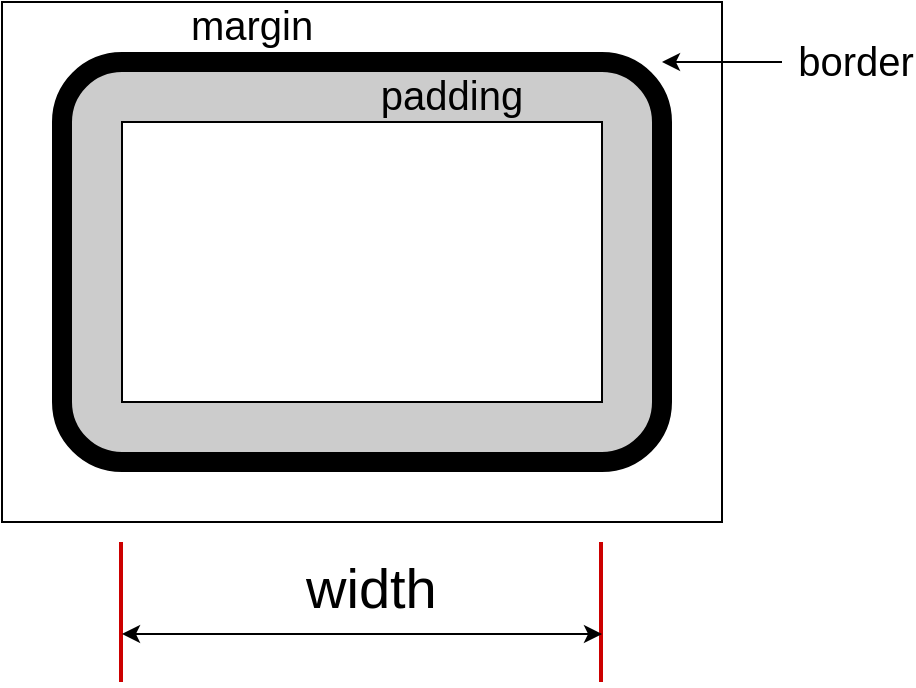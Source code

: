 <mxfile version="10.8.9" type="device"><diagram id="GIbnIuA2oAZ2TGOQgbKV" name="第 1 页"><mxGraphModel dx="1438" dy="1057" grid="1" gridSize="10" guides="1" tooltips="1" connect="1" arrows="1" fold="1" page="1" pageScale="1" pageWidth="1654" pageHeight="1169" math="0" shadow="0"><root><mxCell id="0"/><mxCell id="1" parent="0"/><mxCell id="enKND5jt9eEeaVstchKw-4" value="" style="rounded=0;whiteSpace=wrap;html=1;strokeWidth=1;fillColor=none;" parent="1" vertex="1"><mxGeometry x="290" y="150" width="360" height="260" as="geometry"/></mxCell><mxCell id="enKND5jt9eEeaVstchKw-1" value="" style="rounded=1;whiteSpace=wrap;html=1;strokeWidth=10;fillColor=#CCCCCC;" parent="1" vertex="1"><mxGeometry x="320" y="180" width="300" height="200" as="geometry"/></mxCell><mxCell id="enKND5jt9eEeaVstchKw-5" value="" style="rounded=0;whiteSpace=wrap;html=1;strokeWidth=1;" parent="1" vertex="1"><mxGeometry x="350" y="210" width="240" height="140" as="geometry"/></mxCell><mxCell id="vYGZDQViAUbwBoHb12Op-9" value="margin&lt;br style=&quot;font-size: 20px;&quot;&gt;" style="text;html=1;strokeColor=none;fillColor=none;align=center;verticalAlign=middle;whiteSpace=wrap;rounded=0;fontSize=20;" parent="1" vertex="1"><mxGeometry x="395" y="152" width="40" height="18" as="geometry"/></mxCell><mxCell id="vYGZDQViAUbwBoHb12Op-10" value="padding&lt;br style=&quot;font-size: 20px;&quot;&gt;" style="text;html=1;strokeColor=none;fillColor=none;align=center;verticalAlign=middle;whiteSpace=wrap;rounded=0;fontSize=20;" parent="1" vertex="1"><mxGeometry x="495" y="187" width="40" height="18" as="geometry"/></mxCell><mxCell id="vYGZDQViAUbwBoHb12Op-12" value="" style="endArrow=none;html=1;fontSize=24;startArrow=classic;startFill=1;endFill=0;" parent="1" edge="1"><mxGeometry width="50" height="50" relative="1" as="geometry"><mxPoint x="620" y="180" as="sourcePoint"/><mxPoint x="680" y="180" as="targetPoint"/></mxGeometry></mxCell><mxCell id="vYGZDQViAUbwBoHb12Op-13" value="border&lt;br style=&quot;font-size: 20px;&quot;&gt;" style="text;html=1;strokeColor=none;fillColor=none;align=center;verticalAlign=middle;whiteSpace=wrap;rounded=0;fontSize=20;" parent="1" vertex="1"><mxGeometry x="697" y="170" width="40" height="18" as="geometry"/></mxCell><mxCell id="vYGZDQViAUbwBoHb12Op-16" value="width" style="text;html=1;resizable=0;points=[];autosize=1;align=left;verticalAlign=top;spacingTop=-4;fontSize=28;" parent="1" vertex="1"><mxGeometry x="440" y="424" width="80" height="40" as="geometry"/></mxCell><mxCell id="vYGZDQViAUbwBoHb12Op-17" value="" style="endArrow=none;html=1;fontSize=28;strokeWidth=2;strokeColor=#CC0000;" parent="1" edge="1"><mxGeometry width="50" height="50" relative="1" as="geometry"><mxPoint x="349.5" y="490" as="sourcePoint"/><mxPoint x="349.5" y="420" as="targetPoint"/></mxGeometry></mxCell><mxCell id="vYGZDQViAUbwBoHb12Op-18" value="" style="endArrow=none;html=1;fontSize=28;strokeWidth=2;strokeColor=#CC0000;" parent="1" edge="1"><mxGeometry width="50" height="50" relative="1" as="geometry"><mxPoint x="589.5" y="490" as="sourcePoint"/><mxPoint x="589.5" y="420" as="targetPoint"/></mxGeometry></mxCell><mxCell id="vYGZDQViAUbwBoHb12Op-19" value="" style="endArrow=classic;startArrow=classic;html=1;fontSize=28;" parent="1" edge="1"><mxGeometry width="50" height="50" relative="1" as="geometry"><mxPoint x="350" y="466" as="sourcePoint"/><mxPoint x="590" y="466" as="targetPoint"/></mxGeometry></mxCell></root></mxGraphModel></diagram></mxfile>
